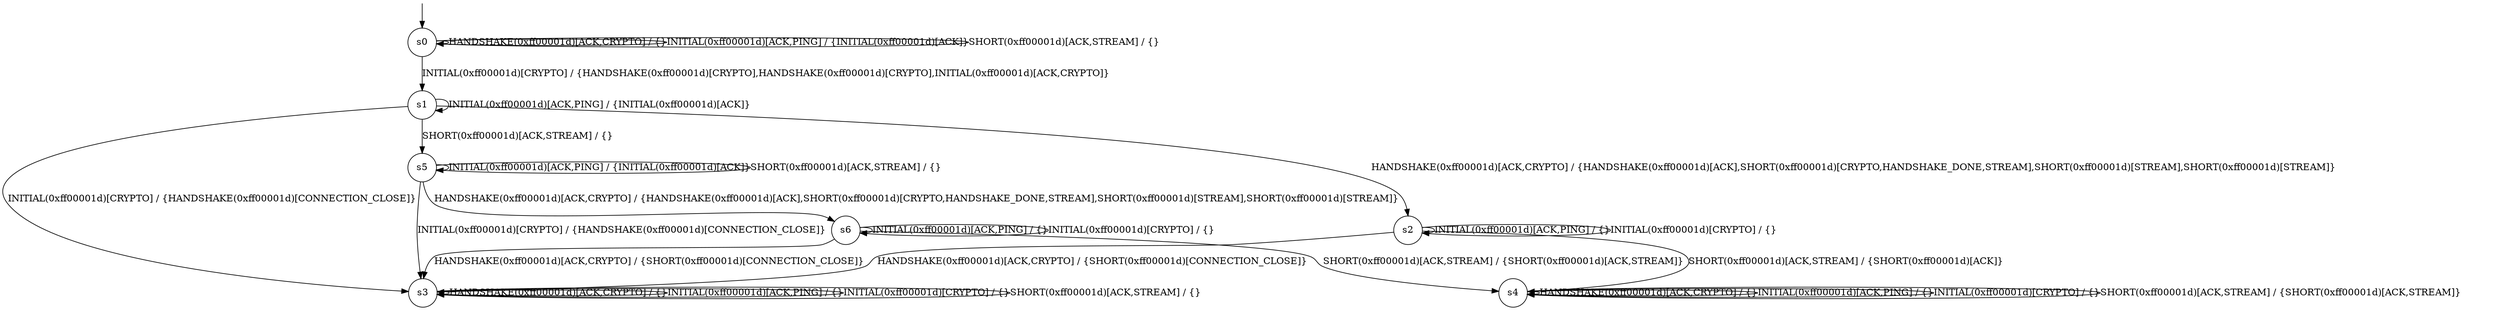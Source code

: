 digraph g {

	s0 [shape="circle" label="s0"];
	s1 [shape="circle" label="s1"];
	s2 [shape="circle" label="s2"];
	s3 [shape="circle" label="s3"];
	s4 [shape="circle" label="s4"];
	s5 [shape="circle" label="s5"];
	s6 [shape="circle" label="s6"];
	s0 -> s0 [label="HANDSHAKE(0xff00001d)[ACK,CRYPTO] / {}"];
	s0 -> s0 [label="INITIAL(0xff00001d)[ACK,PING] / {INITIAL(0xff00001d)[ACK]}"];
	s0 -> s1 [label="INITIAL(0xff00001d)[CRYPTO] / {HANDSHAKE(0xff00001d)[CRYPTO],HANDSHAKE(0xff00001d)[CRYPTO],INITIAL(0xff00001d)[ACK,CRYPTO]}"];
	s0 -> s0 [label="SHORT(0xff00001d)[ACK,STREAM] / {}"];
	s1 -> s2 [label="HANDSHAKE(0xff00001d)[ACK,CRYPTO] / {HANDSHAKE(0xff00001d)[ACK],SHORT(0xff00001d)[CRYPTO,HANDSHAKE_DONE,STREAM],SHORT(0xff00001d)[STREAM],SHORT(0xff00001d)[STREAM]}"];
	s1 -> s1 [label="INITIAL(0xff00001d)[ACK,PING] / {INITIAL(0xff00001d)[ACK]}"];
	s1 -> s3 [label="INITIAL(0xff00001d)[CRYPTO] / {HANDSHAKE(0xff00001d)[CONNECTION_CLOSE]}"];
	s1 -> s5 [label="SHORT(0xff00001d)[ACK,STREAM] / {}"];
	s2 -> s3 [label="HANDSHAKE(0xff00001d)[ACK,CRYPTO] / {SHORT(0xff00001d)[CONNECTION_CLOSE]}"];
	s2 -> s2 [label="INITIAL(0xff00001d)[ACK,PING] / {}"];
	s2 -> s2 [label="INITIAL(0xff00001d)[CRYPTO] / {}"];
	s2 -> s4 [label="SHORT(0xff00001d)[ACK,STREAM] / {SHORT(0xff00001d)[ACK]}"];
	s3 -> s3 [label="HANDSHAKE(0xff00001d)[ACK,CRYPTO] / {}"];
	s3 -> s3 [label="INITIAL(0xff00001d)[ACK,PING] / {}"];
	s3 -> s3 [label="INITIAL(0xff00001d)[CRYPTO] / {}"];
	s3 -> s3 [label="SHORT(0xff00001d)[ACK,STREAM] / {}"];
	s4 -> s4 [label="HANDSHAKE(0xff00001d)[ACK,CRYPTO] / {}"];
	s4 -> s4 [label="INITIAL(0xff00001d)[ACK,PING] / {}"];
	s4 -> s4 [label="INITIAL(0xff00001d)[CRYPTO] / {}"];
	s4 -> s4 [label="SHORT(0xff00001d)[ACK,STREAM] / {SHORT(0xff00001d)[ACK,STREAM]}"];
	s5 -> s6 [label="HANDSHAKE(0xff00001d)[ACK,CRYPTO] / {HANDSHAKE(0xff00001d)[ACK],SHORT(0xff00001d)[CRYPTO,HANDSHAKE_DONE,STREAM],SHORT(0xff00001d)[STREAM],SHORT(0xff00001d)[STREAM]}"];
	s5 -> s5 [label="INITIAL(0xff00001d)[ACK,PING] / {INITIAL(0xff00001d)[ACK]}"];
	s5 -> s3 [label="INITIAL(0xff00001d)[CRYPTO] / {HANDSHAKE(0xff00001d)[CONNECTION_CLOSE]}"];
	s5 -> s5 [label="SHORT(0xff00001d)[ACK,STREAM] / {}"];
	s6 -> s3 [label="HANDSHAKE(0xff00001d)[ACK,CRYPTO] / {SHORT(0xff00001d)[CONNECTION_CLOSE]}"];
	s6 -> s6 [label="INITIAL(0xff00001d)[ACK,PING] / {}"];
	s6 -> s6 [label="INITIAL(0xff00001d)[CRYPTO] / {}"];
	s6 -> s4 [label="SHORT(0xff00001d)[ACK,STREAM] / {SHORT(0xff00001d)[ACK,STREAM]}"];

__start0 [label="" shape="none" width="0" height="0"];
__start0 -> s0;

}
